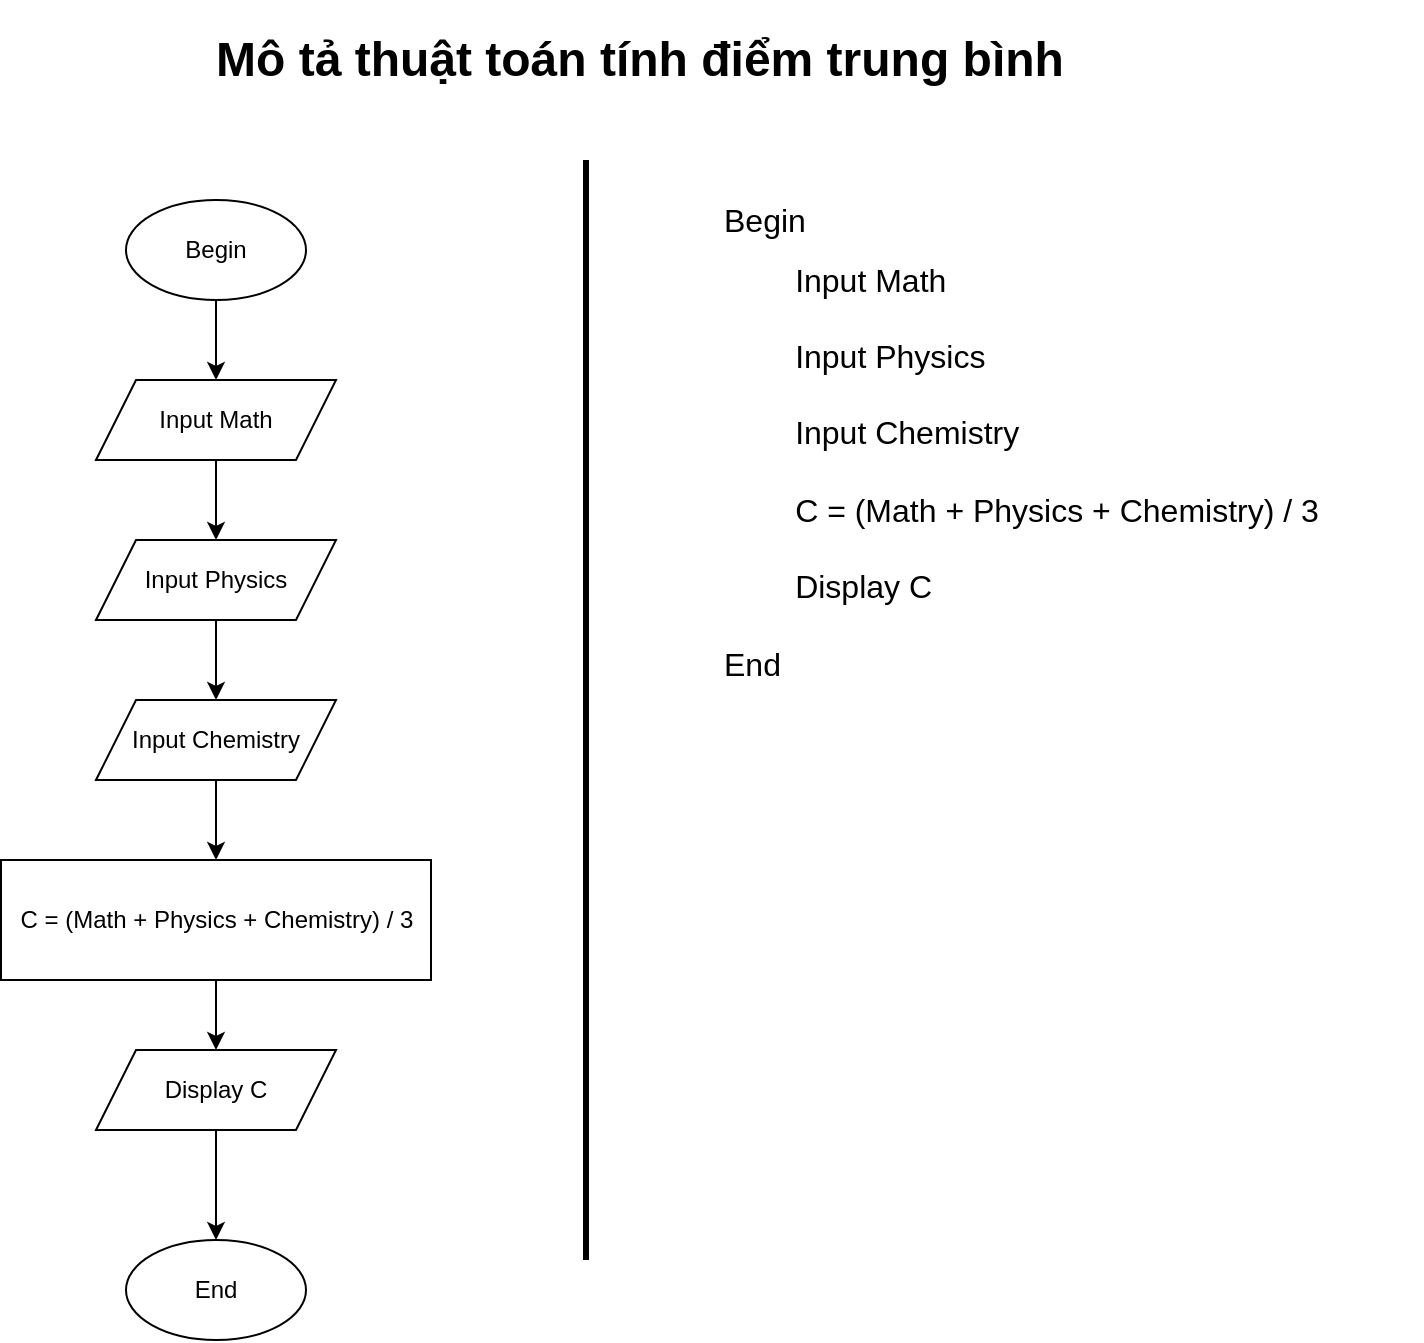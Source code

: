 <mxfile version="15.3.7" type="device"><diagram id="q-nUF9DSOmDJksMGqt2l" name="Page-1"><mxGraphModel dx="1422" dy="762" grid="1" gridSize="10" guides="1" tooltips="1" connect="1" arrows="1" fold="1" page="1" pageScale="1" pageWidth="827" pageHeight="1169" math="0" shadow="0"><root><mxCell id="0"/><mxCell id="1" parent="0"/><mxCell id="5AqrQunOF9yiXY4FqoFe-1" value="Begin" style="ellipse;whiteSpace=wrap;html=1;" parent="1" vertex="1"><mxGeometry x="120" y="140" width="90" height="50" as="geometry"/></mxCell><mxCell id="5AqrQunOF9yiXY4FqoFe-6" value="" style="endArrow=classic;html=1;exitX=0.5;exitY=1;exitDx=0;exitDy=0;" parent="1" source="5AqrQunOF9yiXY4FqoFe-1" edge="1"><mxGeometry width="50" height="50" relative="1" as="geometry"><mxPoint x="390" y="420" as="sourcePoint"/><mxPoint x="165" y="230" as="targetPoint"/></mxGeometry></mxCell><mxCell id="5AqrQunOF9yiXY4FqoFe-7" value="Input Math" style="shape=parallelogram;perimeter=parallelogramPerimeter;whiteSpace=wrap;html=1;fixedSize=1;" parent="1" vertex="1"><mxGeometry x="105" y="230" width="120" height="40" as="geometry"/></mxCell><mxCell id="5AqrQunOF9yiXY4FqoFe-9" value="" style="endArrow=classic;html=1;exitX=0.5;exitY=1;exitDx=0;exitDy=0;" parent="1" source="5AqrQunOF9yiXY4FqoFe-7" edge="1"><mxGeometry width="50" height="50" relative="1" as="geometry"><mxPoint x="160" y="300" as="sourcePoint"/><mxPoint x="165" y="310" as="targetPoint"/></mxGeometry></mxCell><mxCell id="5AqrQunOF9yiXY4FqoFe-12" value="Input Physics" style="shape=parallelogram;perimeter=parallelogramPerimeter;whiteSpace=wrap;html=1;fixedSize=1;" parent="1" vertex="1"><mxGeometry x="105" y="310" width="120" height="40" as="geometry"/></mxCell><mxCell id="5AqrQunOF9yiXY4FqoFe-13" value="" style="endArrow=classic;html=1;exitX=0.5;exitY=1;exitDx=0;exitDy=0;" parent="1" source="5AqrQunOF9yiXY4FqoFe-12" edge="1"><mxGeometry width="50" height="50" relative="1" as="geometry"><mxPoint x="160" y="380" as="sourcePoint"/><mxPoint x="165" y="390" as="targetPoint"/></mxGeometry></mxCell><mxCell id="5AqrQunOF9yiXY4FqoFe-14" value="Input Chemistry" style="shape=parallelogram;perimeter=parallelogramPerimeter;whiteSpace=wrap;html=1;fixedSize=1;" parent="1" vertex="1"><mxGeometry x="105" y="390" width="120" height="40" as="geometry"/></mxCell><mxCell id="5AqrQunOF9yiXY4FqoFe-15" value="" style="endArrow=classic;html=1;exitX=0.5;exitY=1;exitDx=0;exitDy=0;" parent="1" source="5AqrQunOF9yiXY4FqoFe-14" edge="1"><mxGeometry width="50" height="50" relative="1" as="geometry"><mxPoint x="160" y="460" as="sourcePoint"/><mxPoint x="165" y="470" as="targetPoint"/></mxGeometry></mxCell><mxCell id="5AqrQunOF9yiXY4FqoFe-16" value="C = (Math + Physics + Chemistry) / 3" style="rounded=0;whiteSpace=wrap;html=1;" parent="1" vertex="1"><mxGeometry x="57.5" y="470" width="215" height="60" as="geometry"/></mxCell><mxCell id="5AqrQunOF9yiXY4FqoFe-17" value="Display C" style="shape=parallelogram;perimeter=parallelogramPerimeter;whiteSpace=wrap;html=1;fixedSize=1;" parent="1" vertex="1"><mxGeometry x="105" y="565" width="120" height="40" as="geometry"/></mxCell><mxCell id="5AqrQunOF9yiXY4FqoFe-18" value="" style="endArrow=classic;html=1;exitX=0.5;exitY=1;exitDx=0;exitDy=0;entryX=0.5;entryY=0;entryDx=0;entryDy=0;" parent="1" source="5AqrQunOF9yiXY4FqoFe-17" target="5AqrQunOF9yiXY4FqoFe-21" edge="1"><mxGeometry width="50" height="50" relative="1" as="geometry"><mxPoint x="160" y="655" as="sourcePoint"/><mxPoint x="165" y="665" as="targetPoint"/></mxGeometry></mxCell><mxCell id="5AqrQunOF9yiXY4FqoFe-19" value="" style="endArrow=classic;html=1;exitX=0.5;exitY=1;exitDx=0;exitDy=0;entryX=0.5;entryY=0;entryDx=0;entryDy=0;" parent="1" source="5AqrQunOF9yiXY4FqoFe-16" target="5AqrQunOF9yiXY4FqoFe-17" edge="1"><mxGeometry width="50" height="50" relative="1" as="geometry"><mxPoint x="175" y="635" as="sourcePoint"/><mxPoint x="165" y="560" as="targetPoint"/></mxGeometry></mxCell><mxCell id="5AqrQunOF9yiXY4FqoFe-21" value="End" style="ellipse;whiteSpace=wrap;html=1;" parent="1" vertex="1"><mxGeometry x="120" y="660" width="90" height="50" as="geometry"/></mxCell><mxCell id="5AqrQunOF9yiXY4FqoFe-24" value="&lt;h1&gt;Mô tả thuật toán tính điểm trung bình&lt;/h1&gt;" style="text;html=1;strokeColor=none;fillColor=none;spacing=5;spacingTop=-20;whiteSpace=wrap;overflow=hidden;rounded=0;" parent="1" vertex="1"><mxGeometry x="160" y="50" width="457" height="40" as="geometry"/></mxCell><mxCell id="5AqrQunOF9yiXY4FqoFe-26" value="&lt;h1 style=&quot;font-size: 16px&quot;&gt;&lt;span style=&quot;font-weight: normal&quot;&gt;Begin&lt;/span&gt;&lt;/h1&gt;&lt;div style=&quot;font-size: 16px&quot;&gt;&lt;span style=&quot;font-weight: normal&quot;&gt;&lt;span style=&quot;white-space: pre&quot;&gt;&#9;&lt;/span&gt;Input Math&lt;br&gt;&lt;/span&gt;&lt;/div&gt;&lt;div style=&quot;font-size: 16px&quot;&gt;&lt;span style=&quot;font-weight: normal&quot;&gt;&lt;span style=&quot;white-space: pre&quot;&gt;&#9;&lt;/span&gt;&lt;br&gt;&lt;/span&gt;&lt;/div&gt;&lt;div style=&quot;font-size: 16px&quot;&gt;&lt;span style=&quot;white-space: pre&quot;&gt;&#9;&lt;/span&gt;Input Physics&lt;br&gt;&lt;/div&gt;&lt;div style=&quot;font-size: 16px&quot;&gt;&lt;br&gt;&lt;/div&gt;&lt;div style=&quot;font-size: 16px&quot;&gt;&lt;span style=&quot;white-space: pre&quot;&gt;&#9;&lt;/span&gt;Input Chemistry&lt;br&gt;&lt;/div&gt;&lt;div style=&quot;font-size: 16px&quot;&gt;&lt;br&gt;&lt;/div&gt;&lt;div style=&quot;font-size: 16px&quot;&gt;&lt;span style=&quot;white-space: pre&quot;&gt;&#9;&lt;/span&gt;C = (Math + Physics + Chemistry) / 3&lt;br&gt;&lt;/div&gt;&lt;div style=&quot;font-size: 16px&quot;&gt;&lt;br&gt;&lt;/div&gt;&lt;div style=&quot;font-size: 16px&quot;&gt;&lt;span style=&quot;white-space: pre&quot;&gt;&#9;&lt;/span&gt;Display C&lt;br&gt;&lt;/div&gt;&lt;div style=&quot;font-size: 16px&quot;&gt;&lt;br&gt;&lt;/div&gt;&lt;div style=&quot;font-size: 16px&quot;&gt;End&lt;/div&gt;" style="text;html=1;strokeColor=none;fillColor=none;spacing=5;spacingTop=-20;whiteSpace=wrap;overflow=hidden;rounded=0;align=left;" parent="1" vertex="1"><mxGeometry x="414" y="140" width="354" height="560" as="geometry"/></mxCell><mxCell id="LeNuVp5WN4vvyfzhMYOC-1" value="" style="endArrow=none;html=1;strokeWidth=3;" parent="1" edge="1"><mxGeometry width="50" height="50" relative="1" as="geometry"><mxPoint x="350" y="120" as="sourcePoint"/><mxPoint x="350" y="670" as="targetPoint"/></mxGeometry></mxCell></root></mxGraphModel></diagram></mxfile>